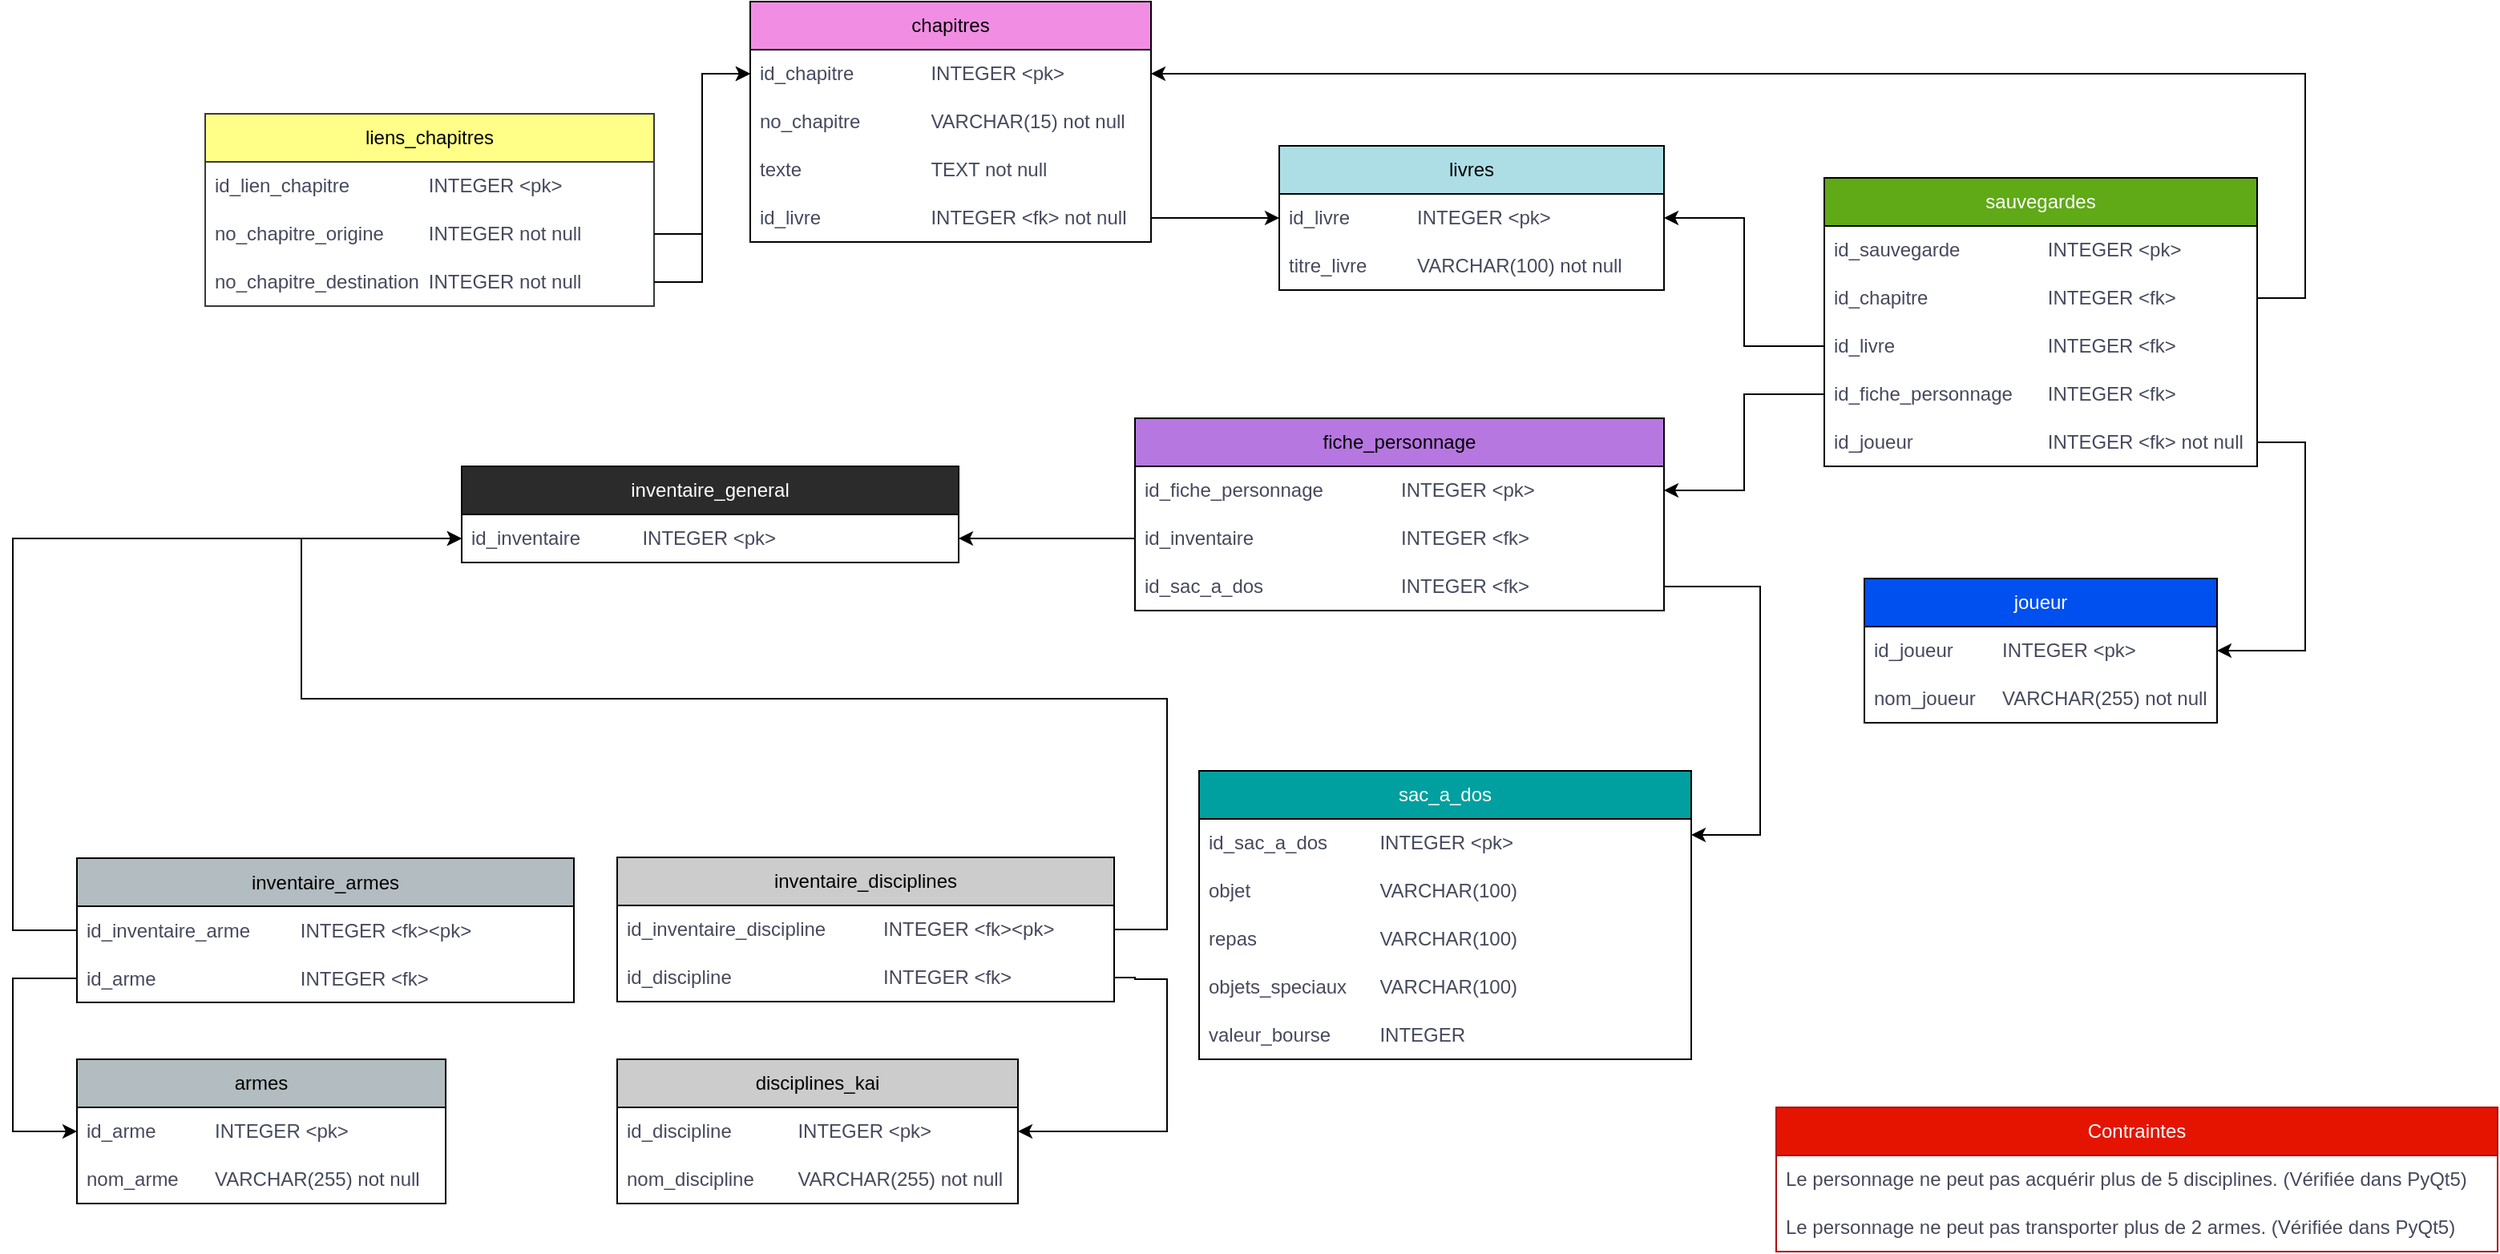 <mxfile version="22.0.3" type="device">
  <diagram name="Page-1" id="bhdEEEq2-NHT4FDIxLzn">
    <mxGraphModel dx="2327" dy="887" grid="1" gridSize="10" guides="1" tooltips="1" connect="1" arrows="1" fold="1" page="1" pageScale="1" pageWidth="827" pageHeight="1169" background="#ffffff" math="0" shadow="0">
      <root>
        <mxCell id="0" />
        <mxCell id="1" parent="0" />
        <mxCell id="dJn-uZHUKYAvIJkOraK_-2" value="chapitres" style="swimlane;fontStyle=0;childLayout=stackLayout;horizontal=1;startSize=30;horizontalStack=0;resizeParent=1;resizeParentMax=0;resizeLast=0;collapsible=1;marginBottom=0;whiteSpace=wrap;html=1;labelBackgroundColor=none;fillColor=#f18ee4;strokeColor=#000000;" parent="1" vertex="1">
          <mxGeometry x="-330" y="50" width="250" height="150" as="geometry" />
        </mxCell>
        <mxCell id="dJn-uZHUKYAvIJkOraK_-3" value="id_chapitre&lt;span style=&quot;white-space: pre;&quot;&gt;&#x9;&lt;/span&gt;&lt;span style=&quot;white-space: pre;&quot;&gt;&#x9;&lt;/span&gt;INTEGER &amp;lt;pk&amp;gt;" style="text;strokeColor=none;fillColor=none;align=left;verticalAlign=middle;spacingLeft=4;spacingRight=4;overflow=hidden;points=[[0,0.5],[1,0.5]];portConstraint=eastwest;rotatable=0;whiteSpace=wrap;html=1;labelBackgroundColor=none;fontColor=#46495D;" parent="dJn-uZHUKYAvIJkOraK_-2" vertex="1">
          <mxGeometry y="30" width="250" height="30" as="geometry" />
        </mxCell>
        <mxCell id="dJn-uZHUKYAvIJkOraK_-4" value="no_chapitre&lt;span style=&quot;white-space: pre;&quot;&gt;&#x9;&lt;/span&gt;&lt;span style=&quot;white-space: pre;&quot;&gt;&#x9;&lt;/span&gt;VARCHAR(15) not null" style="text;strokeColor=none;fillColor=none;align=left;verticalAlign=middle;spacingLeft=4;spacingRight=4;overflow=hidden;points=[[0,0.5],[1,0.5]];portConstraint=eastwest;rotatable=0;whiteSpace=wrap;html=1;labelBackgroundColor=none;fontColor=#46495D;" parent="dJn-uZHUKYAvIJkOraK_-2" vertex="1">
          <mxGeometry y="60" width="250" height="30" as="geometry" />
        </mxCell>
        <mxCell id="dJn-uZHUKYAvIJkOraK_-5" value="texte&lt;span style=&quot;white-space: pre;&quot;&gt;&#x9;&lt;/span&gt;&lt;span style=&quot;white-space: pre;&quot;&gt;&#x9;&lt;/span&gt;&lt;span style=&quot;white-space: pre;&quot;&gt;&#x9;&lt;/span&gt;TEXT not null" style="text;strokeColor=none;fillColor=none;align=left;verticalAlign=middle;spacingLeft=4;spacingRight=4;overflow=hidden;points=[[0,0.5],[1,0.5]];portConstraint=eastwest;rotatable=0;whiteSpace=wrap;html=1;labelBackgroundColor=none;fontColor=#46495D;" parent="dJn-uZHUKYAvIJkOraK_-2" vertex="1">
          <mxGeometry y="90" width="250" height="30" as="geometry" />
        </mxCell>
        <mxCell id="dJn-uZHUKYAvIJkOraK_-24" value="id_livre&lt;span style=&quot;white-space: pre;&quot;&gt;&#x9;&lt;/span&gt;&lt;span style=&quot;white-space: pre;&quot;&gt;&#x9;&lt;/span&gt;&lt;span style=&quot;white-space: pre;&quot;&gt;&#x9;&lt;/span&gt;INTEGER &amp;lt;fk&amp;gt; not null" style="text;strokeColor=none;fillColor=none;align=left;verticalAlign=middle;spacingLeft=4;spacingRight=4;overflow=hidden;points=[[0,0.5],[1,0.5]];portConstraint=eastwest;rotatable=0;whiteSpace=wrap;html=1;labelBackgroundColor=none;fontColor=#46495D;" parent="dJn-uZHUKYAvIJkOraK_-2" vertex="1">
          <mxGeometry y="120" width="250" height="30" as="geometry" />
        </mxCell>
        <mxCell id="dJn-uZHUKYAvIJkOraK_-6" value="livres" style="swimlane;fontStyle=0;childLayout=stackLayout;horizontal=1;startSize=30;horizontalStack=0;resizeParent=1;resizeParentMax=0;resizeLast=0;collapsible=1;marginBottom=0;whiteSpace=wrap;html=1;swimlaneFillColor=none;labelBackgroundColor=none;fillColor=#ADDEE6;strokeColor=#000000;" parent="1" vertex="1">
          <mxGeometry y="140" width="240" height="90" as="geometry" />
        </mxCell>
        <mxCell id="dJn-uZHUKYAvIJkOraK_-7" value="id_livre&lt;span style=&quot;white-space: pre;&quot;&gt;&#x9;&lt;/span&gt;&lt;span style=&quot;white-space: pre;&quot;&gt;&#x9;&lt;/span&gt;INTEGER &amp;lt;pk&amp;gt;" style="text;strokeColor=none;fillColor=none;align=left;verticalAlign=middle;spacingLeft=4;spacingRight=4;overflow=hidden;points=[[0,0.5],[1,0.5]];portConstraint=eastwest;rotatable=0;whiteSpace=wrap;html=1;labelBackgroundColor=none;fontColor=#46495D;" parent="dJn-uZHUKYAvIJkOraK_-6" vertex="1">
          <mxGeometry y="30" width="240" height="30" as="geometry" />
        </mxCell>
        <mxCell id="dJn-uZHUKYAvIJkOraK_-8" value="titre_livre&lt;span style=&quot;white-space: pre;&quot;&gt;&#x9;&lt;/span&gt;&lt;span style=&quot;white-space: pre;&quot;&gt;&#x9;&lt;/span&gt;VARCHAR(100) not null" style="text;strokeColor=none;fillColor=none;align=left;verticalAlign=middle;spacingLeft=4;spacingRight=4;overflow=hidden;points=[[0,0.5],[1,0.5]];portConstraint=eastwest;rotatable=0;whiteSpace=wrap;html=1;labelBackgroundColor=none;fontColor=#46495D;" parent="dJn-uZHUKYAvIJkOraK_-6" vertex="1">
          <mxGeometry y="60" width="240" height="30" as="geometry" />
        </mxCell>
        <mxCell id="dJn-uZHUKYAvIJkOraK_-10" value="liens_chapitres" style="swimlane;fontStyle=0;childLayout=stackLayout;horizontal=1;startSize=30;horizontalStack=0;resizeParent=1;resizeParentMax=0;resizeLast=0;collapsible=1;marginBottom=0;whiteSpace=wrap;html=1;labelBackgroundColor=none;fillColor=#ffff88;strokeColor=#36393d;" parent="1" vertex="1">
          <mxGeometry x="-670" y="120" width="280" height="120" as="geometry" />
        </mxCell>
        <mxCell id="dJn-uZHUKYAvIJkOraK_-11" value="id_lien_chapitre&lt;span style=&quot;white-space: pre;&quot;&gt;&#x9;&lt;/span&gt;&lt;span style=&quot;white-space: pre;&quot;&gt;&#x9;&lt;/span&gt;INTEGER &amp;lt;pk&amp;gt;" style="text;strokeColor=none;fillColor=none;align=left;verticalAlign=middle;spacingLeft=4;spacingRight=4;overflow=hidden;points=[[0,0.5],[1,0.5]];portConstraint=eastwest;rotatable=0;whiteSpace=wrap;html=1;labelBackgroundColor=none;fontColor=#46495D;" parent="dJn-uZHUKYAvIJkOraK_-10" vertex="1">
          <mxGeometry y="30" width="280" height="30" as="geometry" />
        </mxCell>
        <mxCell id="dJn-uZHUKYAvIJkOraK_-12" value="no_chapitre_origine&lt;span style=&quot;white-space: pre;&quot;&gt;&#x9;&lt;/span&gt;INTEGER not null" style="text;strokeColor=none;fillColor=none;align=left;verticalAlign=middle;spacingLeft=4;spacingRight=4;overflow=hidden;points=[[0,0.5],[1,0.5]];portConstraint=eastwest;rotatable=0;whiteSpace=wrap;html=1;labelBackgroundColor=none;fontColor=#46495D;" parent="dJn-uZHUKYAvIJkOraK_-10" vertex="1">
          <mxGeometry y="60" width="280" height="30" as="geometry" />
        </mxCell>
        <mxCell id="dJn-uZHUKYAvIJkOraK_-13" value="no_chapitre_destination&lt;span style=&quot;white-space: pre;&quot;&gt;&#x9;&lt;/span&gt;INTEGER not null" style="text;strokeColor=none;fillColor=none;align=left;verticalAlign=middle;spacingLeft=4;spacingRight=4;overflow=hidden;points=[[0,0.5],[1,0.5]];portConstraint=eastwest;rotatable=0;whiteSpace=wrap;html=1;labelBackgroundColor=none;fontColor=#46495D;" parent="dJn-uZHUKYAvIJkOraK_-10" vertex="1">
          <mxGeometry y="90" width="280" height="30" as="geometry" />
        </mxCell>
        <mxCell id="dJn-uZHUKYAvIJkOraK_-14" value="sauvegardes" style="swimlane;fontStyle=0;childLayout=stackLayout;horizontal=1;startSize=30;horizontalStack=0;resizeParent=1;resizeParentMax=0;resizeLast=0;collapsible=1;marginBottom=0;whiteSpace=wrap;html=1;labelBackgroundColor=none;fillColor=#60a917;strokeColor=#000000;fontColor=#ffffff;" parent="1" vertex="1">
          <mxGeometry x="340" y="160" width="270" height="180" as="geometry" />
        </mxCell>
        <mxCell id="dJn-uZHUKYAvIJkOraK_-15" value="id_sauvegarde&lt;span style=&quot;white-space: pre;&quot;&gt;&#x9;&lt;/span&gt;&lt;span style=&quot;white-space: pre;&quot;&gt;&#x9;&lt;/span&gt;INTEGER &amp;lt;pk&amp;gt;" style="text;strokeColor=none;fillColor=none;align=left;verticalAlign=middle;spacingLeft=4;spacingRight=4;overflow=hidden;points=[[0,0.5],[1,0.5]];portConstraint=eastwest;rotatable=0;whiteSpace=wrap;html=1;labelBackgroundColor=none;fontColor=#46495D;" parent="dJn-uZHUKYAvIJkOraK_-14" vertex="1">
          <mxGeometry y="30" width="270" height="30" as="geometry" />
        </mxCell>
        <mxCell id="dJn-uZHUKYAvIJkOraK_-16" value="id_chapitre&lt;span style=&quot;white-space: pre;&quot;&gt;&#x9;&lt;/span&gt;&lt;span style=&quot;white-space: pre;&quot;&gt;&#x9;&lt;/span&gt;&lt;span style=&quot;white-space: pre;&quot;&gt;&#x9;&lt;/span&gt;INTEGER &amp;lt;fk&amp;gt;" style="text;strokeColor=none;fillColor=none;align=left;verticalAlign=middle;spacingLeft=4;spacingRight=4;overflow=hidden;points=[[0,0.5],[1,0.5]];portConstraint=eastwest;rotatable=0;whiteSpace=wrap;html=1;labelBackgroundColor=none;fontColor=#46495D;" parent="dJn-uZHUKYAvIJkOraK_-14" vertex="1">
          <mxGeometry y="60" width="270" height="30" as="geometry" />
        </mxCell>
        <mxCell id="dJn-uZHUKYAvIJkOraK_-17" value="id_livre&lt;span style=&quot;white-space: pre;&quot;&gt;&#x9;&lt;/span&gt;&lt;span style=&quot;white-space: pre;&quot;&gt;&#x9;&lt;/span&gt;&lt;span style=&quot;white-space: pre;&quot;&gt;&#x9;&lt;/span&gt;&lt;span style=&quot;white-space: pre;&quot;&gt;&#x9;&lt;/span&gt;INTEGER &amp;lt;fk&amp;gt;" style="text;strokeColor=none;fillColor=none;align=left;verticalAlign=middle;spacingLeft=4;spacingRight=4;overflow=hidden;points=[[0,0.5],[1,0.5]];portConstraint=eastwest;rotatable=0;whiteSpace=wrap;html=1;labelBackgroundColor=none;fontColor=#46495D;" parent="dJn-uZHUKYAvIJkOraK_-14" vertex="1">
          <mxGeometry y="90" width="270" height="30" as="geometry" />
        </mxCell>
        <mxCell id="dJn-uZHUKYAvIJkOraK_-18" value="id_fiche_personnage&lt;span style=&quot;white-space: pre;&quot;&gt;&#x9;&lt;/span&gt;INTEGER &amp;lt;fk&amp;gt;" style="text;strokeColor=none;fillColor=none;align=left;verticalAlign=middle;spacingLeft=4;spacingRight=4;overflow=hidden;points=[[0,0.5],[1,0.5]];portConstraint=eastwest;rotatable=0;whiteSpace=wrap;html=1;labelBackgroundColor=none;fontColor=#46495D;" parent="dJn-uZHUKYAvIJkOraK_-14" vertex="1">
          <mxGeometry y="120" width="270" height="30" as="geometry" />
        </mxCell>
        <mxCell id="dJn-uZHUKYAvIJkOraK_-30" value="id_joueur&lt;span style=&quot;white-space: pre;&quot;&gt;&#x9;&lt;/span&gt;&lt;span style=&quot;white-space: pre;&quot;&gt;&#x9;&lt;/span&gt;&lt;span style=&quot;white-space: pre;&quot;&gt;&#x9;&lt;/span&gt;&lt;span style=&quot;white-space: pre;&quot;&gt;&#x9;&lt;/span&gt;INTEGER &amp;lt;fk&amp;gt; not null" style="text;strokeColor=none;fillColor=none;align=left;verticalAlign=middle;spacingLeft=4;spacingRight=4;overflow=hidden;points=[[0,0.5],[1,0.5]];portConstraint=eastwest;rotatable=0;whiteSpace=wrap;html=1;labelBackgroundColor=none;fontColor=#46495D;" parent="dJn-uZHUKYAvIJkOraK_-14" vertex="1">
          <mxGeometry y="150" width="270" height="30" as="geometry" />
        </mxCell>
        <mxCell id="dJn-uZHUKYAvIJkOraK_-19" value="fiche_personnage" style="swimlane;fontStyle=0;childLayout=stackLayout;horizontal=1;startSize=30;horizontalStack=0;resizeParent=1;resizeParentMax=0;resizeLast=0;collapsible=1;marginBottom=0;whiteSpace=wrap;html=1;labelBackgroundColor=none;fillColor=#B677E0;strokeColor=#000000;fillStyle=auto;" parent="1" vertex="1">
          <mxGeometry x="-90" y="310" width="330" height="120" as="geometry" />
        </mxCell>
        <mxCell id="dJn-uZHUKYAvIJkOraK_-20" value="id_fiche_personnage&lt;span style=&quot;white-space: pre;&quot;&gt;&#x9;&lt;span style=&quot;white-space: pre;&quot;&gt;&#x9;&lt;/span&gt;&lt;/span&gt;INTEGER &amp;lt;pk&amp;gt;" style="text;strokeColor=none;fillColor=none;align=left;verticalAlign=middle;spacingLeft=4;spacingRight=4;overflow=hidden;points=[[0,0.5],[1,0.5]];portConstraint=eastwest;rotatable=0;whiteSpace=wrap;html=1;labelBackgroundColor=none;fontColor=#46495D;" parent="dJn-uZHUKYAvIJkOraK_-19" vertex="1">
          <mxGeometry y="30" width="330" height="30" as="geometry" />
        </mxCell>
        <mxCell id="dJn-uZHUKYAvIJkOraK_-21" value="id_inventaire&lt;span style=&quot;white-space: pre;&quot;&gt;&#x9;&lt;/span&gt;&lt;span style=&quot;white-space: pre;&quot;&gt;&#x9;&lt;span style=&quot;white-space: pre;&quot;&gt;&#x9;&lt;/span&gt;&lt;span style=&quot;white-space: pre;&quot;&gt;&#x9;&lt;/span&gt;&lt;/span&gt;INTEGER &amp;lt;fk&amp;gt;" style="text;strokeColor=none;fillColor=none;align=left;verticalAlign=middle;spacingLeft=4;spacingRight=4;overflow=hidden;points=[[0,0.5],[1,0.5]];portConstraint=eastwest;rotatable=0;whiteSpace=wrap;html=1;labelBackgroundColor=none;fontColor=#46495D;" parent="dJn-uZHUKYAvIJkOraK_-19" vertex="1">
          <mxGeometry y="60" width="330" height="30" as="geometry" />
        </mxCell>
        <mxCell id="dJn-uZHUKYAvIJkOraK_-35" value="id_sac_a_dos&lt;span style=&quot;white-space: pre;&quot;&gt;&#x9;&lt;/span&gt;&lt;span style=&quot;white-space: pre;&quot;&gt;&#x9;&lt;/span&gt;&lt;span style=&quot;white-space: pre;&quot;&gt;&#x9;&lt;span style=&quot;white-space: pre;&quot;&gt;&#x9;&lt;/span&gt;&lt;/span&gt;INTEGER &amp;lt;fk&amp;gt;&amp;nbsp;" style="text;strokeColor=none;fillColor=none;align=left;verticalAlign=middle;spacingLeft=4;spacingRight=4;overflow=hidden;points=[[0,0.5],[1,0.5]];portConstraint=eastwest;rotatable=0;whiteSpace=wrap;html=1;labelBackgroundColor=none;fontColor=#46495D;" parent="dJn-uZHUKYAvIJkOraK_-19" vertex="1">
          <mxGeometry y="90" width="330" height="30" as="geometry" />
        </mxCell>
        <mxCell id="dJn-uZHUKYAvIJkOraK_-31" value="joueur" style="swimlane;fontStyle=0;childLayout=stackLayout;horizontal=1;startSize=30;horizontalStack=0;resizeParent=1;resizeParentMax=0;resizeLast=0;collapsible=1;marginBottom=0;whiteSpace=wrap;html=1;labelBackgroundColor=none;fillColor=#0050ef;strokeColor=#000000;fontColor=#ffffff;" parent="1" vertex="1">
          <mxGeometry x="365" y="410" width="220" height="90" as="geometry" />
        </mxCell>
        <mxCell id="dJn-uZHUKYAvIJkOraK_-32" value="id_joueur&lt;span style=&quot;white-space: pre;&quot;&gt;&#x9;&lt;/span&gt;&lt;span style=&quot;white-space: pre;&quot;&gt;&#x9;&lt;/span&gt;INTEGER &amp;lt;pk&amp;gt;" style="text;strokeColor=none;fillColor=none;align=left;verticalAlign=middle;spacingLeft=4;spacingRight=4;overflow=hidden;points=[[0,0.5],[1,0.5]];portConstraint=eastwest;rotatable=0;whiteSpace=wrap;html=1;labelBackgroundColor=none;fontColor=#46495D;" parent="dJn-uZHUKYAvIJkOraK_-31" vertex="1">
          <mxGeometry y="30" width="220" height="30" as="geometry" />
        </mxCell>
        <mxCell id="dJn-uZHUKYAvIJkOraK_-33" value="nom_joueur&lt;span style=&quot;white-space: pre;&quot;&gt;&#x9;&lt;/span&gt;VARCHAR(255) not null" style="text;strokeColor=none;fillColor=none;align=left;verticalAlign=middle;spacingLeft=4;spacingRight=4;overflow=hidden;points=[[0,0.5],[1,0.5]];portConstraint=eastwest;rotatable=0;whiteSpace=wrap;html=1;labelBackgroundColor=none;fontColor=#46495D;" parent="dJn-uZHUKYAvIJkOraK_-31" vertex="1">
          <mxGeometry y="60" width="220" height="30" as="geometry" />
        </mxCell>
        <mxCell id="dJn-uZHUKYAvIJkOraK_-37" value="disciplines_kai" style="swimlane;fontStyle=0;childLayout=stackLayout;horizontal=1;startSize=30;horizontalStack=0;resizeParent=1;resizeParentMax=0;resizeLast=0;collapsible=1;marginBottom=0;whiteSpace=wrap;html=1;labelBackgroundColor=none;strokeColor=#000000;fillColor=#CCCCCC;" parent="1" vertex="1">
          <mxGeometry x="-413" y="710" width="250" height="90" as="geometry" />
        </mxCell>
        <mxCell id="dJn-uZHUKYAvIJkOraK_-38" value="id_discipline&lt;span style=&quot;white-space: pre;&quot;&gt;&#x9;&lt;span style=&quot;white-space: pre;&quot;&gt;&#x9;&lt;/span&gt;&lt;/span&gt;INTEGER &amp;lt;pk&amp;gt;" style="text;strokeColor=none;fillColor=none;align=left;verticalAlign=middle;spacingLeft=4;spacingRight=4;overflow=hidden;points=[[0,0.5],[1,0.5]];portConstraint=eastwest;rotatable=0;whiteSpace=wrap;html=1;labelBackgroundColor=none;fontColor=#46495D;" parent="dJn-uZHUKYAvIJkOraK_-37" vertex="1">
          <mxGeometry y="30" width="250" height="30" as="geometry" />
        </mxCell>
        <mxCell id="dJn-uZHUKYAvIJkOraK_-39" value="nom_discipline&lt;span style=&quot;white-space: pre;&quot;&gt;&#x9;&lt;/span&gt;VARCHAR(255) not null" style="text;strokeColor=none;fillColor=none;align=left;verticalAlign=middle;spacingLeft=4;spacingRight=4;overflow=hidden;points=[[0,0.5],[1,0.5]];portConstraint=eastwest;rotatable=0;whiteSpace=wrap;html=1;labelBackgroundColor=none;fontColor=#46495D;" parent="dJn-uZHUKYAvIJkOraK_-37" vertex="1">
          <mxGeometry y="60" width="250" height="30" as="geometry" />
        </mxCell>
        <mxCell id="dJn-uZHUKYAvIJkOraK_-41" value="armes" style="swimlane;fontStyle=0;childLayout=stackLayout;horizontal=1;startSize=30;horizontalStack=0;resizeParent=1;resizeParentMax=0;resizeLast=0;collapsible=1;marginBottom=0;whiteSpace=wrap;html=1;labelBackgroundColor=none;fillColor=#b3bdc1;strokeColor=#000000;" parent="1" vertex="1">
          <mxGeometry x="-750" y="710" width="230" height="90" as="geometry" />
        </mxCell>
        <mxCell id="dJn-uZHUKYAvIJkOraK_-42" value="id_arme&lt;span style=&quot;white-space: pre;&quot;&gt;&#x9;&lt;/span&gt;&lt;span style=&quot;white-space: pre;&quot;&gt;&#x9;&lt;/span&gt;INTEGER &amp;lt;pk&amp;gt;" style="text;strokeColor=none;fillColor=none;align=left;verticalAlign=middle;spacingLeft=4;spacingRight=4;overflow=hidden;points=[[0,0.5],[1,0.5]];portConstraint=eastwest;rotatable=0;whiteSpace=wrap;html=1;labelBackgroundColor=none;fontColor=#46495D;" parent="dJn-uZHUKYAvIJkOraK_-41" vertex="1">
          <mxGeometry y="30" width="230" height="30" as="geometry" />
        </mxCell>
        <mxCell id="dJn-uZHUKYAvIJkOraK_-43" value="nom_arme&lt;span style=&quot;white-space: pre;&quot;&gt;&#x9;&lt;/span&gt;VARCHAR(255) not null" style="text;strokeColor=none;fillColor=none;align=left;verticalAlign=middle;spacingLeft=4;spacingRight=4;overflow=hidden;points=[[0,0.5],[1,0.5]];portConstraint=eastwest;rotatable=0;whiteSpace=wrap;html=1;labelBackgroundColor=none;fontColor=#46495D;" parent="dJn-uZHUKYAvIJkOraK_-41" vertex="1">
          <mxGeometry y="60" width="230" height="30" as="geometry" />
        </mxCell>
        <mxCell id="dJn-uZHUKYAvIJkOraK_-45" value="sac_a_dos" style="swimlane;fontStyle=0;childLayout=stackLayout;horizontal=1;startSize=30;horizontalStack=0;resizeParent=1;resizeParentMax=0;resizeLast=0;collapsible=1;marginBottom=0;whiteSpace=wrap;html=1;labelBackgroundColor=none;fillColor=#00A0A0;strokeColor=#000000;fontColor=#ffffff;" parent="1" vertex="1">
          <mxGeometry x="-50" y="530" width="307" height="180" as="geometry" />
        </mxCell>
        <mxCell id="dJn-uZHUKYAvIJkOraK_-46" value="id_sac_a_dos&lt;span style=&quot;white-space: pre;&quot;&gt;&#x9;&lt;/span&gt;&lt;span style=&quot;white-space: pre;&quot;&gt;&#x9;&lt;/span&gt;INTEGER &amp;lt;pk&amp;gt;" style="text;strokeColor=none;fillColor=none;align=left;verticalAlign=middle;spacingLeft=4;spacingRight=4;overflow=hidden;points=[[0,0.5],[1,0.5]];portConstraint=eastwest;rotatable=0;whiteSpace=wrap;html=1;labelBackgroundColor=none;fontColor=#46495D;" parent="dJn-uZHUKYAvIJkOraK_-45" vertex="1">
          <mxGeometry y="30" width="307" height="30" as="geometry" />
        </mxCell>
        <mxCell id="dJn-uZHUKYAvIJkOraK_-47" value="objet&amp;nbsp;&lt;span style=&quot;white-space: pre;&quot;&gt;&#x9;&lt;/span&gt;&lt;span style=&quot;white-space: pre;&quot;&gt;&#x9;&lt;/span&gt;&lt;span style=&quot;white-space: pre;&quot;&gt;&#x9;&lt;/span&gt;VARCHAR(100)&amp;nbsp;" style="text;strokeColor=none;fillColor=none;align=left;verticalAlign=middle;spacingLeft=4;spacingRight=4;overflow=hidden;points=[[0,0.5],[1,0.5]];portConstraint=eastwest;rotatable=0;whiteSpace=wrap;html=1;labelBackgroundColor=none;fontColor=#46495D;" parent="dJn-uZHUKYAvIJkOraK_-45" vertex="1">
          <mxGeometry y="60" width="307" height="30" as="geometry" />
        </mxCell>
        <mxCell id="dJn-uZHUKYAvIJkOraK_-48" value="repas&amp;nbsp;&lt;span style=&quot;white-space: pre;&quot;&gt;&#x9;&lt;/span&gt;&lt;span style=&quot;white-space: pre;&quot;&gt;&#x9;&lt;/span&gt;&lt;span style=&quot;white-space: pre;&quot;&gt;&#x9;&lt;/span&gt;VARCHAR(100)&amp;nbsp;" style="text;strokeColor=none;fillColor=none;align=left;verticalAlign=middle;spacingLeft=4;spacingRight=4;overflow=hidden;points=[[0,0.5],[1,0.5]];portConstraint=eastwest;rotatable=0;whiteSpace=wrap;html=1;labelBackgroundColor=none;fontColor=#46495D;" parent="dJn-uZHUKYAvIJkOraK_-45" vertex="1">
          <mxGeometry y="90" width="307" height="30" as="geometry" />
        </mxCell>
        <mxCell id="dJn-uZHUKYAvIJkOraK_-49" value="objets_speciaux&lt;span style=&quot;white-space: pre;&quot;&gt;&#x9;&lt;/span&gt;VARCHAR(100)" style="text;strokeColor=none;fillColor=none;align=left;verticalAlign=middle;spacingLeft=4;spacingRight=4;overflow=hidden;points=[[0,0.5],[1,0.5]];portConstraint=eastwest;rotatable=0;whiteSpace=wrap;html=1;labelBackgroundColor=none;fontColor=#46495D;" parent="dJn-uZHUKYAvIJkOraK_-45" vertex="1">
          <mxGeometry y="120" width="307" height="30" as="geometry" />
        </mxCell>
        <mxCell id="dJn-uZHUKYAvIJkOraK_-66" value="valeur_bourse&lt;span style=&quot;white-space: pre;&quot;&gt;&#x9;&lt;/span&gt;&lt;span style=&quot;white-space: pre;&quot;&gt;&#x9;&lt;/span&gt;INTEGER&amp;nbsp;" style="text;strokeColor=none;fillColor=none;align=left;verticalAlign=middle;spacingLeft=4;spacingRight=4;overflow=hidden;points=[[0,0.5],[1,0.5]];portConstraint=eastwest;rotatable=0;whiteSpace=wrap;html=1;labelBackgroundColor=none;fontColor=#46495D;" parent="dJn-uZHUKYAvIJkOraK_-45" vertex="1">
          <mxGeometry y="150" width="307" height="30" as="geometry" />
        </mxCell>
        <mxCell id="dJn-uZHUKYAvIJkOraK_-68" value="Contraintes" style="swimlane;fontStyle=0;childLayout=stackLayout;horizontal=1;startSize=30;horizontalStack=0;resizeParent=1;resizeParentMax=0;resizeLast=0;collapsible=1;marginBottom=0;whiteSpace=wrap;html=1;labelBackgroundColor=none;fillColor=#e51400;strokeColor=#B20000;fontColor=#ffffff;" parent="1" vertex="1">
          <mxGeometry x="310" y="740" width="450" height="90" as="geometry" />
        </mxCell>
        <mxCell id="dJn-uZHUKYAvIJkOraK_-69" value="Le personnage ne peut pas acquérir plus de 5 disciplines. (Vérifiée dans PyQt5)&amp;nbsp;" style="text;strokeColor=none;fillColor=none;align=left;verticalAlign=middle;spacingLeft=4;spacingRight=4;overflow=hidden;points=[[0,0.5],[1,0.5]];portConstraint=eastwest;rotatable=0;whiteSpace=wrap;html=1;labelBackgroundColor=none;fontColor=#46495D;" parent="dJn-uZHUKYAvIJkOraK_-68" vertex="1">
          <mxGeometry y="30" width="450" height="30" as="geometry" />
        </mxCell>
        <mxCell id="dJn-uZHUKYAvIJkOraK_-70" value="Le personnage ne peut pas transporter plus de 2 armes. (Vérifiée dans PyQt5)&amp;nbsp;" style="text;strokeColor=none;fillColor=none;align=left;verticalAlign=middle;spacingLeft=4;spacingRight=4;overflow=hidden;points=[[0,0.5],[1,0.5]];portConstraint=eastwest;rotatable=0;whiteSpace=wrap;html=1;labelBackgroundColor=none;fontColor=#46495D;" parent="dJn-uZHUKYAvIJkOraK_-68" vertex="1">
          <mxGeometry y="60" width="450" height="30" as="geometry" />
        </mxCell>
        <mxCell id="dJn-uZHUKYAvIJkOraK_-75" style="edgeStyle=orthogonalEdgeStyle;rounded=0;orthogonalLoop=1;jettySize=auto;html=1;labelBackgroundColor=none;strokeColor=#000000;fontColor=default;" parent="1" source="dJn-uZHUKYAvIJkOraK_-24" target="dJn-uZHUKYAvIJkOraK_-7" edge="1">
          <mxGeometry relative="1" as="geometry" />
        </mxCell>
        <mxCell id="dJn-uZHUKYAvIJkOraK_-77" style="edgeStyle=orthogonalEdgeStyle;rounded=0;orthogonalLoop=1;jettySize=auto;html=1;strokeColor=#000000;fontColor=#46495D;fillColor=#B2C9AB;" parent="1" source="dJn-uZHUKYAvIJkOraK_-17" target="dJn-uZHUKYAvIJkOraK_-7" edge="1">
          <mxGeometry relative="1" as="geometry" />
        </mxCell>
        <mxCell id="dJn-uZHUKYAvIJkOraK_-78" style="edgeStyle=orthogonalEdgeStyle;rounded=0;orthogonalLoop=1;jettySize=auto;html=1;strokeColor=#000000;fontColor=#46495D;fillColor=#B2C9AB;" parent="1" source="dJn-uZHUKYAvIJkOraK_-16" target="dJn-uZHUKYAvIJkOraK_-3" edge="1">
          <mxGeometry relative="1" as="geometry">
            <Array as="points">
              <mxPoint x="640" y="235" />
              <mxPoint x="640" y="95" />
            </Array>
          </mxGeometry>
        </mxCell>
        <mxCell id="dJn-uZHUKYAvIJkOraK_-79" style="edgeStyle=orthogonalEdgeStyle;rounded=0;orthogonalLoop=1;jettySize=auto;html=1;strokeColor=#000000;fontColor=#46495D;fillColor=#B2C9AB;" parent="1" source="dJn-uZHUKYAvIJkOraK_-18" target="dJn-uZHUKYAvIJkOraK_-20" edge="1">
          <mxGeometry relative="1" as="geometry" />
        </mxCell>
        <mxCell id="dJn-uZHUKYAvIJkOraK_-80" style="edgeStyle=orthogonalEdgeStyle;rounded=0;orthogonalLoop=1;jettySize=auto;html=1;strokeColor=#000000;fontColor=#46495D;fillColor=#B2C9AB;" parent="1" source="dJn-uZHUKYAvIJkOraK_-30" target="dJn-uZHUKYAvIJkOraK_-32" edge="1">
          <mxGeometry relative="1" as="geometry">
            <Array as="points">
              <mxPoint x="640" y="325" />
              <mxPoint x="640" y="455" />
            </Array>
          </mxGeometry>
        </mxCell>
        <mxCell id="dJn-uZHUKYAvIJkOraK_-83" style="edgeStyle=orthogonalEdgeStyle;rounded=0;orthogonalLoop=1;jettySize=auto;html=1;strokeColor=#000000;fontColor=#46495D;fillColor=#B2C9AB;" parent="1" source="dJn-uZHUKYAvIJkOraK_-35" target="dJn-uZHUKYAvIJkOraK_-46" edge="1">
          <mxGeometry relative="1" as="geometry">
            <Array as="points">
              <mxPoint x="300" y="415" />
              <mxPoint x="300" y="570" />
            </Array>
          </mxGeometry>
        </mxCell>
        <mxCell id="hXwuIzg9YuTCTMOAW4NJ-3" style="edgeStyle=orthogonalEdgeStyle;rounded=0;orthogonalLoop=1;jettySize=auto;html=1;" parent="1" source="dJn-uZHUKYAvIJkOraK_-12" target="dJn-uZHUKYAvIJkOraK_-3" edge="1">
          <mxGeometry relative="1" as="geometry" />
        </mxCell>
        <mxCell id="hXwuIzg9YuTCTMOAW4NJ-4" style="edgeStyle=orthogonalEdgeStyle;rounded=0;orthogonalLoop=1;jettySize=auto;html=1;" parent="1" source="dJn-uZHUKYAvIJkOraK_-13" target="dJn-uZHUKYAvIJkOraK_-3" edge="1">
          <mxGeometry relative="1" as="geometry" />
        </mxCell>
        <mxCell id="bzTnc-a5D_V5LAu8TZGR-1" value="inventaire_disciplines" style="swimlane;fontStyle=0;childLayout=stackLayout;horizontal=1;startSize=30;horizontalStack=0;resizeParent=1;resizeParentMax=0;resizeLast=0;collapsible=1;marginBottom=0;whiteSpace=wrap;html=1;labelBackgroundColor=none;strokeColor=#000000;fillColor=#CCCCCC;" parent="1" vertex="1">
          <mxGeometry x="-413" y="584" width="310" height="90" as="geometry" />
        </mxCell>
        <mxCell id="bzTnc-a5D_V5LAu8TZGR-2" value="id_inventaire_discipline&lt;span style=&quot;white-space: pre;&quot;&gt;&#x9;&lt;/span&gt;&lt;span style=&quot;white-space: pre;&quot;&gt;&#x9;&lt;/span&gt;INTEGER &amp;lt;fk&amp;gt;&amp;lt;pk&amp;gt;" style="text;strokeColor=none;fillColor=none;align=left;verticalAlign=middle;spacingLeft=4;spacingRight=4;overflow=hidden;points=[[0,0.5],[1,0.5]];portConstraint=eastwest;rotatable=0;whiteSpace=wrap;html=1;labelBackgroundColor=none;fontColor=#46495D;" parent="bzTnc-a5D_V5LAu8TZGR-1" vertex="1">
          <mxGeometry y="30" width="310" height="30" as="geometry" />
        </mxCell>
        <mxCell id="bzTnc-a5D_V5LAu8TZGR-3" value="id_discipline&lt;span style=&quot;white-space: pre;&quot;&gt;&#x9;&lt;/span&gt;&lt;span style=&quot;white-space: pre;&quot;&gt;&#x9;&lt;/span&gt;&lt;span style=&quot;white-space: pre;&quot;&gt;&#x9;&lt;span style=&quot;white-space: pre;&quot;&gt;&#x9;&lt;/span&gt;I&lt;/span&gt;NTEGER &amp;lt;fk&amp;gt;" style="text;strokeColor=none;fillColor=none;align=left;verticalAlign=middle;spacingLeft=4;spacingRight=4;overflow=hidden;points=[[0,0.5],[1,0.5]];portConstraint=eastwest;rotatable=0;whiteSpace=wrap;html=1;labelBackgroundColor=none;fontColor=#46495D;" parent="bzTnc-a5D_V5LAu8TZGR-1" vertex="1">
          <mxGeometry y="60" width="310" height="30" as="geometry" />
        </mxCell>
        <mxCell id="bzTnc-a5D_V5LAu8TZGR-4" style="edgeStyle=orthogonalEdgeStyle;rounded=0;orthogonalLoop=1;jettySize=auto;html=1;" parent="1" source="bzTnc-a5D_V5LAu8TZGR-3" target="dJn-uZHUKYAvIJkOraK_-38" edge="1">
          <mxGeometry relative="1" as="geometry">
            <Array as="points">
              <mxPoint x="-90" y="659" />
              <mxPoint x="-70" y="660" />
              <mxPoint x="-70" y="755" />
            </Array>
          </mxGeometry>
        </mxCell>
        <mxCell id="bzTnc-a5D_V5LAu8TZGR-8" value="inventaire_armes" style="swimlane;fontStyle=0;childLayout=stackLayout;horizontal=1;startSize=30;horizontalStack=0;resizeParent=1;resizeParentMax=0;resizeLast=0;collapsible=1;marginBottom=0;whiteSpace=wrap;html=1;labelBackgroundColor=none;strokeColor=#000000;fillColor=#B3BDC1;" parent="1" vertex="1">
          <mxGeometry x="-750" y="584.5" width="310" height="90" as="geometry" />
        </mxCell>
        <mxCell id="bzTnc-a5D_V5LAu8TZGR-10" value="id_inventaire_arme&lt;span style=&quot;white-space: pre;&quot;&gt;&#x9;&lt;/span&gt;&lt;span style=&quot;white-space: pre;&quot;&gt;&#x9;&lt;/span&gt;INTEGER &amp;lt;fk&amp;gt;&amp;lt;pk&amp;gt;" style="text;strokeColor=none;fillColor=none;align=left;verticalAlign=middle;spacingLeft=4;spacingRight=4;overflow=hidden;points=[[0,0.5],[1,0.5]];portConstraint=eastwest;rotatable=0;whiteSpace=wrap;html=1;labelBackgroundColor=none;fontColor=#46495D;" parent="bzTnc-a5D_V5LAu8TZGR-8" vertex="1">
          <mxGeometry y="30" width="310" height="30" as="geometry" />
        </mxCell>
        <mxCell id="bzTnc-a5D_V5LAu8TZGR-11" value="id_arme&lt;span style=&quot;white-space: pre;&quot;&gt;&#x9;&lt;/span&gt;&lt;span style=&quot;white-space: pre;&quot;&gt;&#x9;&lt;/span&gt;&lt;span style=&quot;white-space: pre;&quot;&gt;&#x9;&lt;span style=&quot;white-space: pre;&quot;&gt;&#x9;&lt;/span&gt;I&lt;/span&gt;NTEGER &amp;lt;fk&amp;gt;" style="text;strokeColor=none;fillColor=none;align=left;verticalAlign=middle;spacingLeft=4;spacingRight=4;overflow=hidden;points=[[0,0.5],[1,0.5]];portConstraint=eastwest;rotatable=0;whiteSpace=wrap;html=1;labelBackgroundColor=none;fontColor=#46495D;" parent="bzTnc-a5D_V5LAu8TZGR-8" vertex="1">
          <mxGeometry y="60" width="310" height="30" as="geometry" />
        </mxCell>
        <mxCell id="bzTnc-a5D_V5LAu8TZGR-14" value="inventaire_general" style="swimlane;fontStyle=0;childLayout=stackLayout;horizontal=1;startSize=30;horizontalStack=0;resizeParent=1;resizeParentMax=0;resizeLast=0;collapsible=1;marginBottom=0;whiteSpace=wrap;html=1;labelBackgroundColor=none;strokeColor=#000000;fillColor=#2B2B2B;fontColor=#FFFFFF;" parent="1" vertex="1">
          <mxGeometry x="-510" y="340" width="310" height="60" as="geometry" />
        </mxCell>
        <mxCell id="bzTnc-a5D_V5LAu8TZGR-15" value="id_inventaire&lt;span style=&quot;white-space: pre;&quot;&gt;&#x9;&lt;/span&gt;&lt;span style=&quot;white-space: pre;&quot;&gt;&#x9;&lt;/span&gt;INTEGER &amp;lt;pk&amp;gt;&amp;nbsp;" style="text;strokeColor=none;fillColor=none;align=left;verticalAlign=middle;spacingLeft=4;spacingRight=4;overflow=hidden;points=[[0,0.5],[1,0.5]];portConstraint=eastwest;rotatable=0;whiteSpace=wrap;html=1;labelBackgroundColor=none;fontColor=#46495D;" parent="bzTnc-a5D_V5LAu8TZGR-14" vertex="1">
          <mxGeometry y="30" width="310" height="30" as="geometry" />
        </mxCell>
        <mxCell id="bzTnc-a5D_V5LAu8TZGR-18" style="edgeStyle=orthogonalEdgeStyle;rounded=0;orthogonalLoop=1;jettySize=auto;html=1;" parent="1" source="bzTnc-a5D_V5LAu8TZGR-2" target="bzTnc-a5D_V5LAu8TZGR-15" edge="1">
          <mxGeometry relative="1" as="geometry">
            <Array as="points">
              <mxPoint x="-70" y="629" />
              <mxPoint x="-70" y="485" />
              <mxPoint x="-610" y="485" />
              <mxPoint x="-610" y="385" />
            </Array>
          </mxGeometry>
        </mxCell>
        <mxCell id="bzTnc-a5D_V5LAu8TZGR-20" style="edgeStyle=orthogonalEdgeStyle;rounded=0;orthogonalLoop=1;jettySize=auto;html=1;" parent="1" source="bzTnc-a5D_V5LAu8TZGR-10" target="bzTnc-a5D_V5LAu8TZGR-15" edge="1">
          <mxGeometry relative="1" as="geometry">
            <Array as="points">
              <mxPoint x="-790" y="629" />
              <mxPoint x="-790" y="385" />
            </Array>
          </mxGeometry>
        </mxCell>
        <mxCell id="bzTnc-a5D_V5LAu8TZGR-21" style="edgeStyle=orthogonalEdgeStyle;rounded=0;orthogonalLoop=1;jettySize=auto;html=1;" parent="1" source="dJn-uZHUKYAvIJkOraK_-21" target="bzTnc-a5D_V5LAu8TZGR-15" edge="1">
          <mxGeometry relative="1" as="geometry" />
        </mxCell>
        <mxCell id="bzTnc-a5D_V5LAu8TZGR-22" style="edgeStyle=orthogonalEdgeStyle;rounded=0;orthogonalLoop=1;jettySize=auto;html=1;" parent="1" source="bzTnc-a5D_V5LAu8TZGR-11" target="dJn-uZHUKYAvIJkOraK_-42" edge="1">
          <mxGeometry relative="1" as="geometry">
            <Array as="points">
              <mxPoint x="-790" y="659" />
              <mxPoint x="-790" y="755" />
            </Array>
          </mxGeometry>
        </mxCell>
      </root>
    </mxGraphModel>
  </diagram>
</mxfile>

